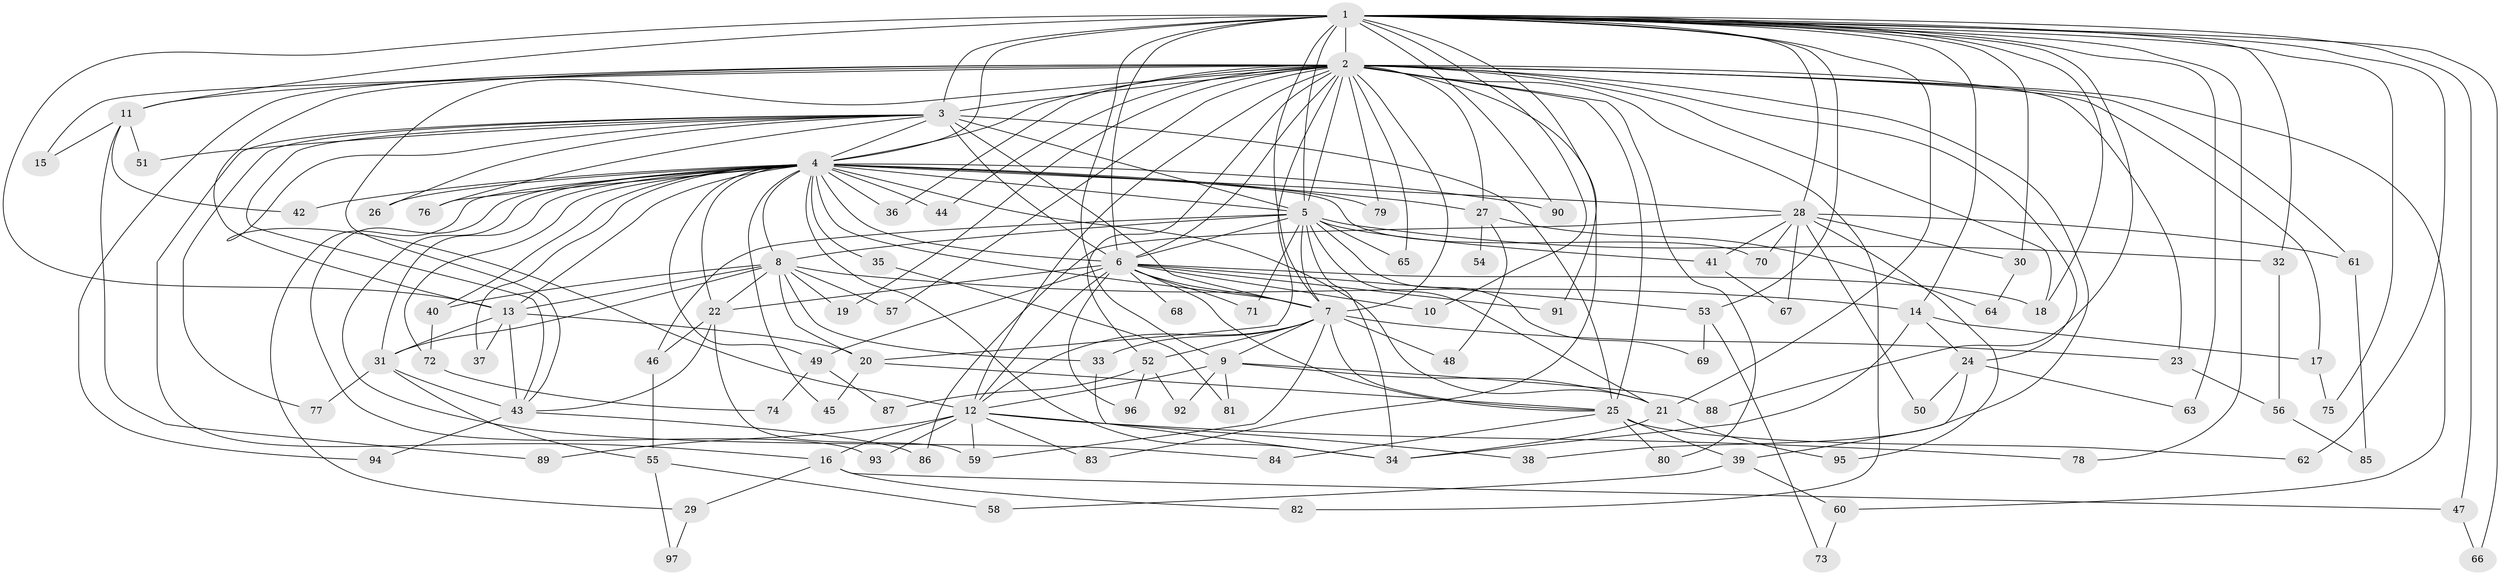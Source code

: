 // original degree distribution, {15: 0.007352941176470588, 28: 0.007352941176470588, 19: 0.007352941176470588, 37: 0.007352941176470588, 21: 0.007352941176470588, 27: 0.007352941176470588, 14: 0.007352941176470588, 22: 0.007352941176470588, 18: 0.014705882352941176, 7: 0.014705882352941176, 2: 0.5294117647058824, 6: 0.03676470588235294, 5: 0.08823529411764706, 3: 0.19852941176470587, 4: 0.03676470588235294, 8: 0.014705882352941176, 10: 0.007352941176470588}
// Generated by graph-tools (version 1.1) at 2025/49/03/04/25 22:49:57]
// undirected, 97 vertices, 219 edges
graph export_dot {
  node [color=gray90,style=filled];
  1;
  2;
  3;
  4;
  5;
  6;
  7;
  8;
  9;
  10;
  11;
  12;
  13;
  14;
  15;
  16;
  17;
  18;
  19;
  20;
  21;
  22;
  23;
  24;
  25;
  26;
  27;
  28;
  29;
  30;
  31;
  32;
  33;
  34;
  35;
  36;
  37;
  38;
  39;
  40;
  41;
  42;
  43;
  44;
  45;
  46;
  47;
  48;
  49;
  50;
  51;
  52;
  53;
  54;
  55;
  56;
  57;
  58;
  59;
  60;
  61;
  62;
  63;
  64;
  65;
  66;
  67;
  68;
  69;
  70;
  71;
  72;
  73;
  74;
  75;
  76;
  77;
  78;
  79;
  80;
  81;
  82;
  83;
  84;
  85;
  86;
  87;
  88;
  89;
  90;
  91;
  92;
  93;
  94;
  95;
  96;
  97;
  1 -- 2 [weight=4.0];
  1 -- 3 [weight=2.0];
  1 -- 4 [weight=2.0];
  1 -- 5 [weight=4.0];
  1 -- 6 [weight=3.0];
  1 -- 7 [weight=3.0];
  1 -- 9 [weight=1.0];
  1 -- 10 [weight=1.0];
  1 -- 11 [weight=1.0];
  1 -- 13 [weight=1.0];
  1 -- 14 [weight=1.0];
  1 -- 18 [weight=1.0];
  1 -- 21 [weight=1.0];
  1 -- 28 [weight=1.0];
  1 -- 30 [weight=1.0];
  1 -- 32 [weight=1.0];
  1 -- 47 [weight=1.0];
  1 -- 53 [weight=1.0];
  1 -- 62 [weight=1.0];
  1 -- 63 [weight=1.0];
  1 -- 66 [weight=1.0];
  1 -- 75 [weight=1.0];
  1 -- 78 [weight=1.0];
  1 -- 88 [weight=1.0];
  1 -- 90 [weight=1.0];
  1 -- 91 [weight=1.0];
  2 -- 3 [weight=2.0];
  2 -- 4 [weight=2.0];
  2 -- 5 [weight=4.0];
  2 -- 6 [weight=3.0];
  2 -- 7 [weight=2.0];
  2 -- 11 [weight=1.0];
  2 -- 12 [weight=2.0];
  2 -- 13 [weight=1.0];
  2 -- 15 [weight=1.0];
  2 -- 17 [weight=1.0];
  2 -- 18 [weight=1.0];
  2 -- 19 [weight=1.0];
  2 -- 20 [weight=1.0];
  2 -- 23 [weight=1.0];
  2 -- 24 [weight=1.0];
  2 -- 25 [weight=2.0];
  2 -- 27 [weight=1.0];
  2 -- 36 [weight=1.0];
  2 -- 38 [weight=1.0];
  2 -- 43 [weight=1.0];
  2 -- 44 [weight=1.0];
  2 -- 52 [weight=1.0];
  2 -- 57 [weight=1.0];
  2 -- 60 [weight=1.0];
  2 -- 61 [weight=1.0];
  2 -- 65 [weight=1.0];
  2 -- 79 [weight=1.0];
  2 -- 80 [weight=1.0];
  2 -- 82 [weight=1.0];
  2 -- 83 [weight=1.0];
  2 -- 94 [weight=1.0];
  3 -- 4 [weight=1.0];
  3 -- 5 [weight=3.0];
  3 -- 6 [weight=1.0];
  3 -- 7 [weight=1.0];
  3 -- 12 [weight=1.0];
  3 -- 16 [weight=1.0];
  3 -- 25 [weight=1.0];
  3 -- 26 [weight=1.0];
  3 -- 43 [weight=1.0];
  3 -- 51 [weight=1.0];
  3 -- 76 [weight=1.0];
  3 -- 77 [weight=1.0];
  4 -- 5 [weight=3.0];
  4 -- 6 [weight=1.0];
  4 -- 7 [weight=1.0];
  4 -- 8 [weight=2.0];
  4 -- 13 [weight=1.0];
  4 -- 21 [weight=1.0];
  4 -- 22 [weight=1.0];
  4 -- 26 [weight=1.0];
  4 -- 27 [weight=1.0];
  4 -- 28 [weight=1.0];
  4 -- 29 [weight=1.0];
  4 -- 31 [weight=1.0];
  4 -- 34 [weight=1.0];
  4 -- 35 [weight=1.0];
  4 -- 36 [weight=1.0];
  4 -- 37 [weight=1.0];
  4 -- 40 [weight=1.0];
  4 -- 42 [weight=1.0];
  4 -- 44 [weight=1.0];
  4 -- 45 [weight=1.0];
  4 -- 49 [weight=1.0];
  4 -- 70 [weight=1.0];
  4 -- 72 [weight=1.0];
  4 -- 76 [weight=1.0];
  4 -- 79 [weight=1.0];
  4 -- 84 [weight=1.0];
  4 -- 90 [weight=1.0];
  4 -- 93 [weight=1.0];
  5 -- 6 [weight=2.0];
  5 -- 7 [weight=2.0];
  5 -- 8 [weight=2.0];
  5 -- 21 [weight=1.0];
  5 -- 32 [weight=1.0];
  5 -- 34 [weight=1.0];
  5 -- 41 [weight=1.0];
  5 -- 46 [weight=1.0];
  5 -- 65 [weight=1.0];
  5 -- 69 [weight=1.0];
  5 -- 71 [weight=1.0];
  6 -- 7 [weight=1.0];
  6 -- 10 [weight=1.0];
  6 -- 12 [weight=1.0];
  6 -- 18 [weight=1.0];
  6 -- 22 [weight=1.0];
  6 -- 25 [weight=1.0];
  6 -- 49 [weight=1.0];
  6 -- 53 [weight=1.0];
  6 -- 68 [weight=1.0];
  6 -- 71 [weight=1.0];
  6 -- 91 [weight=1.0];
  6 -- 96 [weight=1.0];
  7 -- 9 [weight=1.0];
  7 -- 12 [weight=1.0];
  7 -- 23 [weight=1.0];
  7 -- 25 [weight=1.0];
  7 -- 33 [weight=1.0];
  7 -- 48 [weight=1.0];
  7 -- 52 [weight=1.0];
  7 -- 59 [weight=1.0];
  8 -- 13 [weight=1.0];
  8 -- 14 [weight=1.0];
  8 -- 19 [weight=1.0];
  8 -- 20 [weight=1.0];
  8 -- 22 [weight=1.0];
  8 -- 31 [weight=1.0];
  8 -- 33 [weight=1.0];
  8 -- 40 [weight=1.0];
  8 -- 57 [weight=1.0];
  9 -- 12 [weight=1.0];
  9 -- 21 [weight=1.0];
  9 -- 81 [weight=1.0];
  9 -- 88 [weight=1.0];
  9 -- 92 [weight=1.0];
  11 -- 15 [weight=1.0];
  11 -- 42 [weight=1.0];
  11 -- 51 [weight=1.0];
  11 -- 89 [weight=1.0];
  12 -- 16 [weight=1.0];
  12 -- 38 [weight=1.0];
  12 -- 59 [weight=1.0];
  12 -- 78 [weight=1.0];
  12 -- 83 [weight=1.0];
  12 -- 89 [weight=1.0];
  12 -- 93 [weight=1.0];
  13 -- 20 [weight=1.0];
  13 -- 31 [weight=1.0];
  13 -- 37 [weight=1.0];
  13 -- 43 [weight=6.0];
  14 -- 17 [weight=1.0];
  14 -- 24 [weight=1.0];
  14 -- 34 [weight=1.0];
  16 -- 29 [weight=1.0];
  16 -- 47 [weight=1.0];
  16 -- 82 [weight=1.0];
  17 -- 75 [weight=1.0];
  20 -- 25 [weight=1.0];
  20 -- 45 [weight=1.0];
  21 -- 34 [weight=1.0];
  21 -- 95 [weight=1.0];
  22 -- 43 [weight=1.0];
  22 -- 46 [weight=1.0];
  22 -- 59 [weight=1.0];
  23 -- 56 [weight=1.0];
  24 -- 39 [weight=1.0];
  24 -- 50 [weight=1.0];
  24 -- 63 [weight=1.0];
  25 -- 39 [weight=1.0];
  25 -- 62 [weight=1.0];
  25 -- 80 [weight=1.0];
  25 -- 84 [weight=1.0];
  27 -- 48 [weight=1.0];
  27 -- 54 [weight=1.0];
  27 -- 64 [weight=1.0];
  28 -- 30 [weight=1.0];
  28 -- 41 [weight=1.0];
  28 -- 50 [weight=1.0];
  28 -- 61 [weight=1.0];
  28 -- 67 [weight=1.0];
  28 -- 70 [weight=1.0];
  28 -- 86 [weight=1.0];
  28 -- 95 [weight=1.0];
  29 -- 97 [weight=1.0];
  30 -- 64 [weight=1.0];
  31 -- 43 [weight=1.0];
  31 -- 55 [weight=1.0];
  31 -- 77 [weight=1.0];
  32 -- 56 [weight=1.0];
  33 -- 34 [weight=1.0];
  35 -- 81 [weight=1.0];
  39 -- 58 [weight=1.0];
  39 -- 60 [weight=1.0];
  40 -- 72 [weight=1.0];
  41 -- 67 [weight=1.0];
  43 -- 86 [weight=1.0];
  43 -- 94 [weight=1.0];
  46 -- 55 [weight=1.0];
  47 -- 66 [weight=1.0];
  49 -- 74 [weight=1.0];
  49 -- 87 [weight=1.0];
  52 -- 87 [weight=1.0];
  52 -- 92 [weight=1.0];
  52 -- 96 [weight=1.0];
  53 -- 69 [weight=1.0];
  53 -- 73 [weight=1.0];
  55 -- 58 [weight=1.0];
  55 -- 97 [weight=1.0];
  56 -- 85 [weight=1.0];
  60 -- 73 [weight=1.0];
  61 -- 85 [weight=1.0];
  72 -- 74 [weight=1.0];
}
